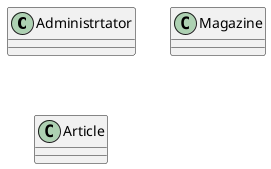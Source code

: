 @startuml
' abstract        abstract
' abstract class  "abstract class"
' annotation      annotation
' circle          circle
' ()              circle_short_form
' class           class
' diamond         diamond
' <>              diamond_short_form
' entity          entity
' enum            enum
' interface       interface
' protocol        protocol
' struct          struct

class Administrtator

class Magazine

class Article

@enduml
